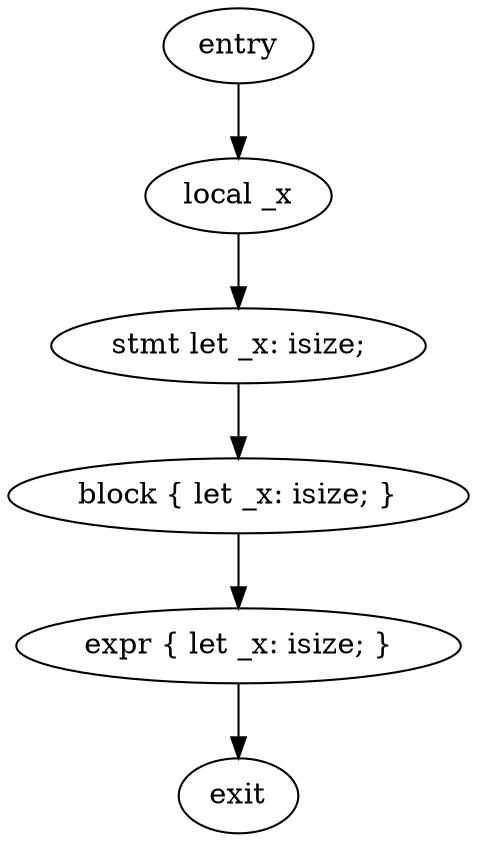 digraph block {
    N0[label="entry"];
    N1[label="exit"];
    N2[label="local _x"];
    N3[label="stmt let _x: isize;"];
    N4[label="block { let _x: isize; }"];
    N5[label="expr { let _x: isize; }"];
    N0 -> N2;
    N2 -> N3;
    N3 -> N4;
    N4 -> N5;
    N5 -> N1;
}
